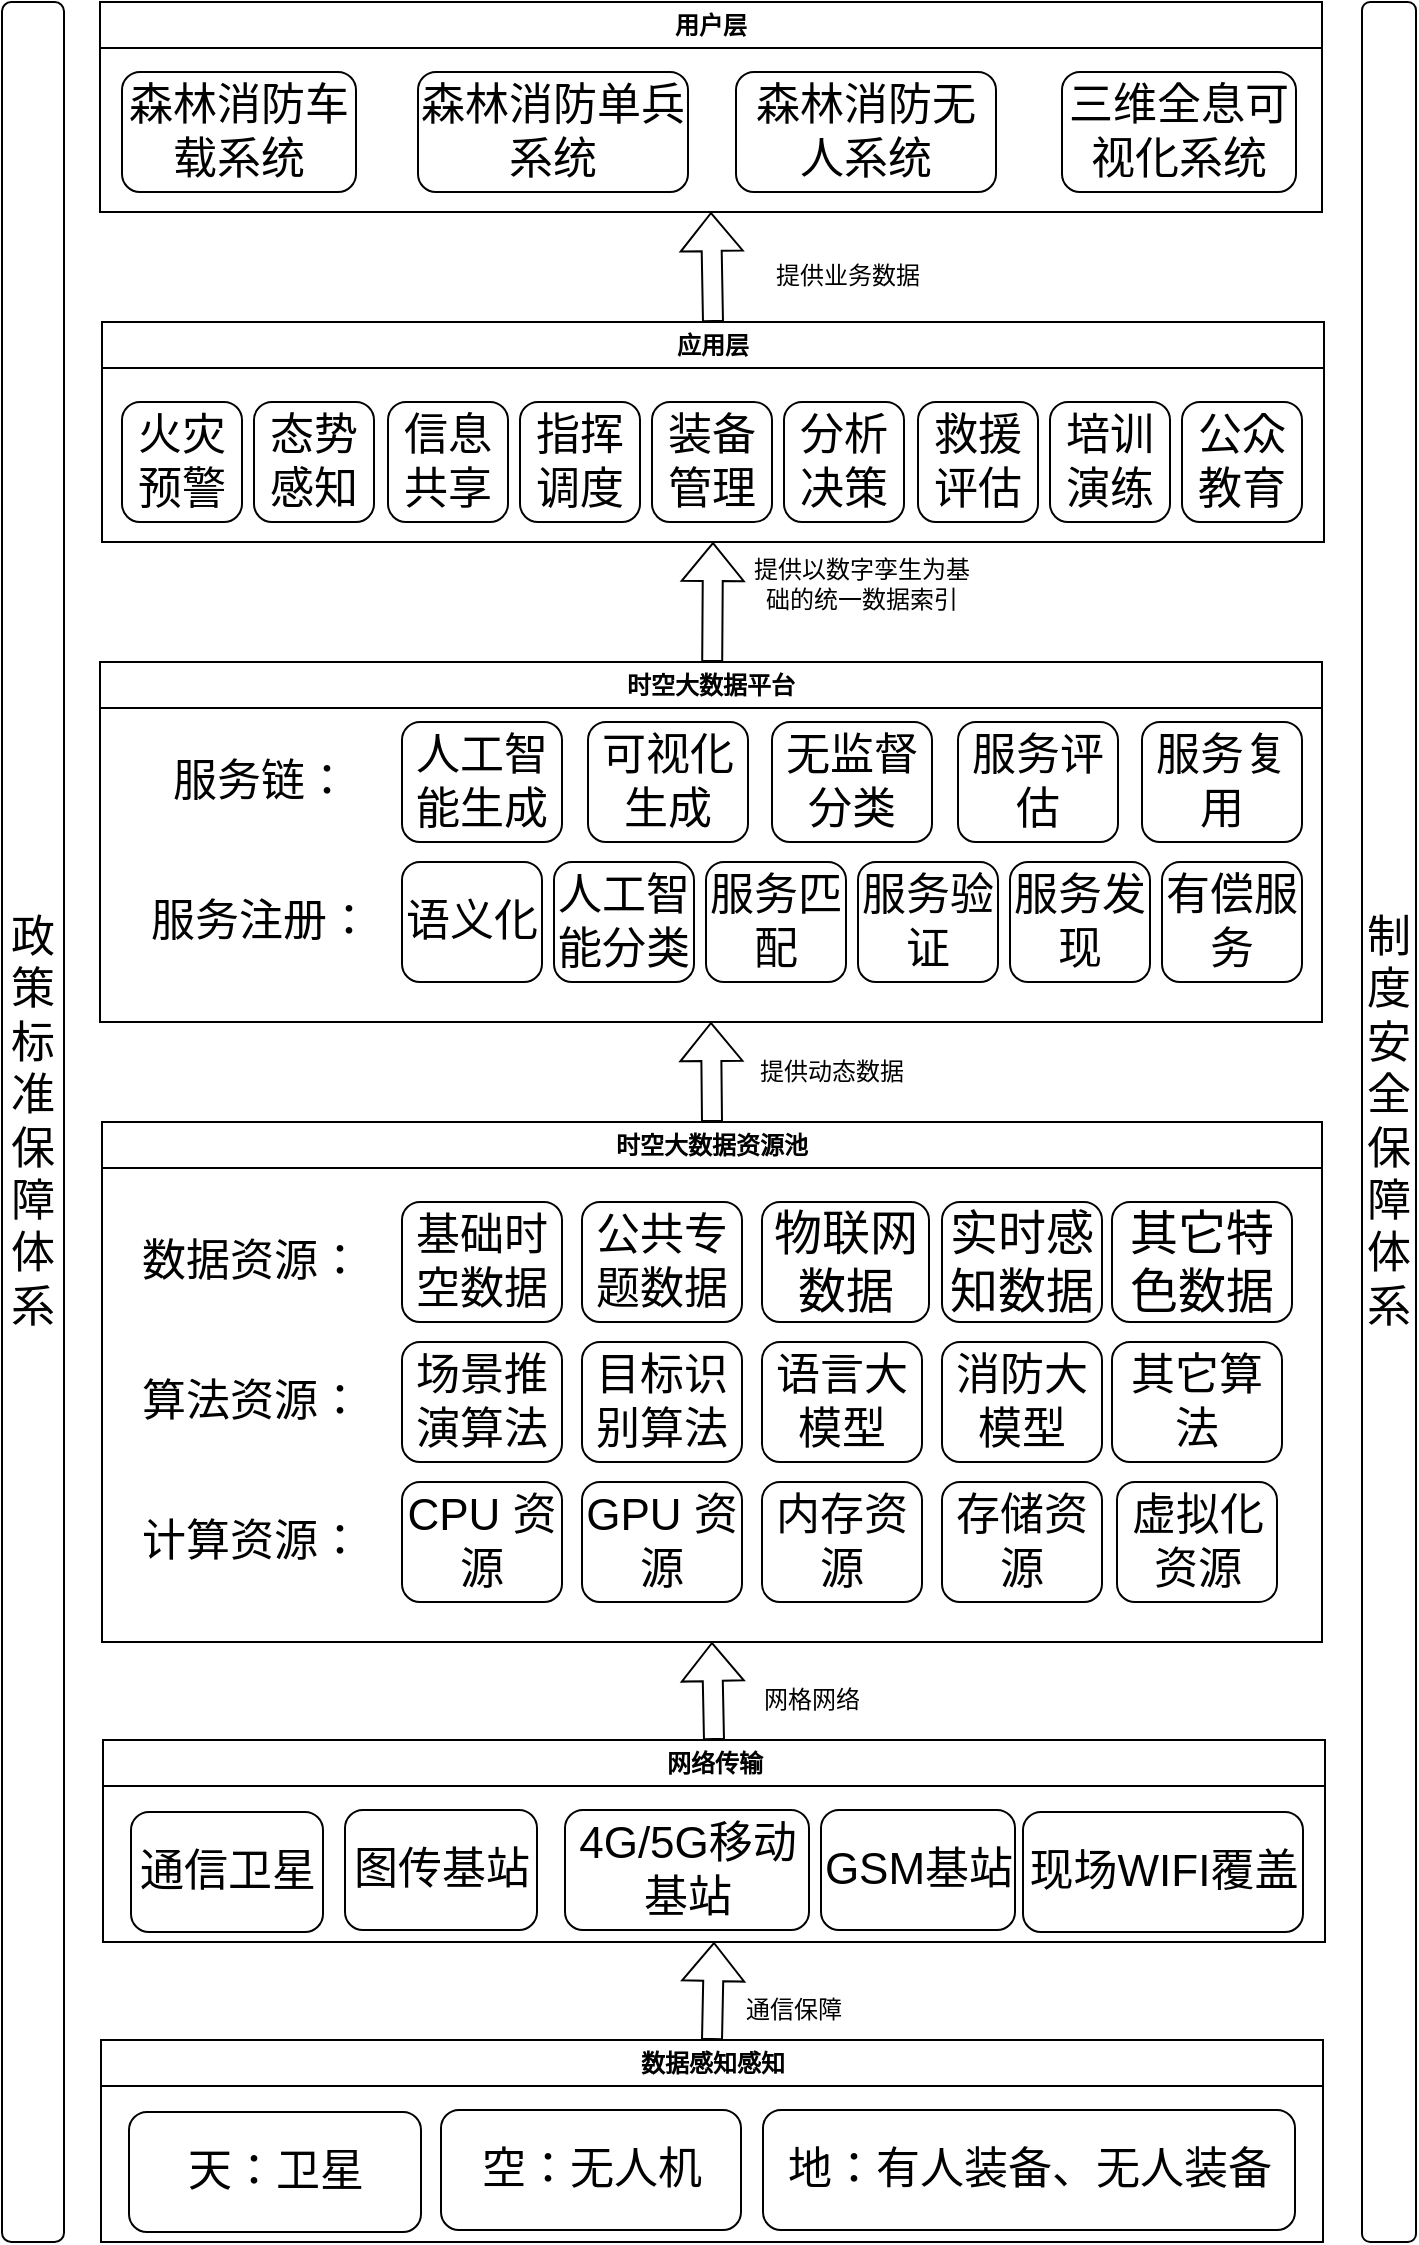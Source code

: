 <mxfile version="24.8.6">
  <diagram name="第 1 页" id="_T4felxnx_LwUqQVISCd">
    <mxGraphModel dx="736" dy="1300" grid="1" gridSize="10" guides="1" tooltips="1" connect="1" arrows="1" fold="1" page="1" pageScale="1" pageWidth="827" pageHeight="1169" math="0" shadow="0">
      <root>
        <mxCell id="0" />
        <mxCell id="1" parent="0" />
        <mxCell id="kPluAjkh61skHfV6UnEY-1" value="网络传输" style="swimlane;whiteSpace=wrap;html=1;" vertex="1" parent="1">
          <mxGeometry x="1764.5" y="889" width="611" height="101" as="geometry" />
        </mxCell>
        <mxCell id="kPluAjkh61skHfV6UnEY-2" value="&lt;font style=&quot;font-size: 22px;&quot;&gt;通信卫星&lt;/font&gt;" style="rounded=1;whiteSpace=wrap;html=1;" vertex="1" parent="kPluAjkh61skHfV6UnEY-1">
          <mxGeometry x="14" y="36" width="96" height="60" as="geometry" />
        </mxCell>
        <mxCell id="kPluAjkh61skHfV6UnEY-3" value="&lt;font style=&quot;font-size: 22px;&quot;&gt;图传基站&lt;/font&gt;" style="rounded=1;whiteSpace=wrap;html=1;" vertex="1" parent="kPluAjkh61skHfV6UnEY-1">
          <mxGeometry x="121" y="35" width="96" height="60" as="geometry" />
        </mxCell>
        <mxCell id="kPluAjkh61skHfV6UnEY-4" value="&lt;font style=&quot;font-size: 22px;&quot;&gt;4G/5G移动基站&lt;/font&gt;" style="rounded=1;whiteSpace=wrap;html=1;" vertex="1" parent="kPluAjkh61skHfV6UnEY-1">
          <mxGeometry x="231" y="35" width="122" height="60" as="geometry" />
        </mxCell>
        <mxCell id="kPluAjkh61skHfV6UnEY-5" value="&lt;font style=&quot;font-size: 22px;&quot;&gt;GSM基站&lt;/font&gt;" style="rounded=1;whiteSpace=wrap;html=1;" vertex="1" parent="kPluAjkh61skHfV6UnEY-1">
          <mxGeometry x="359" y="35" width="97" height="60" as="geometry" />
        </mxCell>
        <mxCell id="kPluAjkh61skHfV6UnEY-6" value="&lt;font style=&quot;font-size: 22px;&quot;&gt;现场WIFI覆盖&lt;/font&gt;" style="rounded=1;whiteSpace=wrap;html=1;" vertex="1" parent="kPluAjkh61skHfV6UnEY-1">
          <mxGeometry x="460" y="36" width="140" height="60" as="geometry" />
        </mxCell>
        <mxCell id="kPluAjkh61skHfV6UnEY-7" value="时空大数据平台" style="swimlane;whiteSpace=wrap;html=1;" vertex="1" parent="1">
          <mxGeometry x="1763" y="350" width="611" height="180" as="geometry" />
        </mxCell>
        <mxCell id="kPluAjkh61skHfV6UnEY-8" value="&lt;span style=&quot;font-size: 22px;&quot;&gt;服务链：&lt;/span&gt;" style="rounded=1;whiteSpace=wrap;html=1;imageAspect=1;noLabel=0;allowArrows=0;connectable=1;recursiveResize=1;expand=1;editable=1;movable=1;resizable=1;rotatable=1;deletable=1;locked=0;strokeWidth=0;strokeColor=none;" vertex="1" parent="kPluAjkh61skHfV6UnEY-7">
          <mxGeometry x="11" y="30" width="139" height="60" as="geometry" />
        </mxCell>
        <mxCell id="kPluAjkh61skHfV6UnEY-9" value="&lt;span style=&quot;font-size: 22px;&quot;&gt;服务注册：&lt;/span&gt;" style="rounded=1;whiteSpace=wrap;html=1;imageAspect=1;noLabel=0;allowArrows=0;connectable=1;recursiveResize=1;expand=1;editable=1;movable=1;resizable=1;rotatable=1;deletable=1;locked=0;strokeWidth=0;strokeColor=none;" vertex="1" parent="kPluAjkh61skHfV6UnEY-7">
          <mxGeometry x="11" y="100" width="139" height="60" as="geometry" />
        </mxCell>
        <mxCell id="kPluAjkh61skHfV6UnEY-10" value="&lt;span style=&quot;font-size: 22px;&quot;&gt;语义化&lt;/span&gt;" style="rounded=1;whiteSpace=wrap;html=1;" vertex="1" parent="kPluAjkh61skHfV6UnEY-7">
          <mxGeometry x="151" y="100" width="70" height="60" as="geometry" />
        </mxCell>
        <mxCell id="kPluAjkh61skHfV6UnEY-11" value="&lt;span style=&quot;font-size: 22px;&quot;&gt;人工智能分类&lt;/span&gt;" style="rounded=1;whiteSpace=wrap;html=1;" vertex="1" parent="kPluAjkh61skHfV6UnEY-7">
          <mxGeometry x="227" y="100" width="70" height="60" as="geometry" />
        </mxCell>
        <mxCell id="kPluAjkh61skHfV6UnEY-12" value="&lt;span style=&quot;font-size: 22px;&quot;&gt;服务验证&lt;/span&gt;" style="rounded=1;whiteSpace=wrap;html=1;" vertex="1" parent="kPluAjkh61skHfV6UnEY-7">
          <mxGeometry x="379" y="100" width="70" height="60" as="geometry" />
        </mxCell>
        <mxCell id="kPluAjkh61skHfV6UnEY-13" value="&lt;span style=&quot;font-size: 22px;&quot;&gt;服务发现&lt;/span&gt;" style="rounded=1;whiteSpace=wrap;html=1;" vertex="1" parent="kPluAjkh61skHfV6UnEY-7">
          <mxGeometry x="455" y="100" width="70" height="60" as="geometry" />
        </mxCell>
        <mxCell id="kPluAjkh61skHfV6UnEY-14" value="&lt;span style=&quot;font-size: 22px;&quot;&gt;服务评估&lt;/span&gt;" style="rounded=1;whiteSpace=wrap;html=1;" vertex="1" parent="kPluAjkh61skHfV6UnEY-7">
          <mxGeometry x="429" y="30" width="80" height="60" as="geometry" />
        </mxCell>
        <mxCell id="kPluAjkh61skHfV6UnEY-15" value="&lt;span style=&quot;font-size: 22px;&quot;&gt;有偿服务&lt;/span&gt;" style="rounded=1;whiteSpace=wrap;html=1;" vertex="1" parent="kPluAjkh61skHfV6UnEY-7">
          <mxGeometry x="531" y="100" width="70" height="60" as="geometry" />
        </mxCell>
        <mxCell id="kPluAjkh61skHfV6UnEY-16" value="&lt;span style=&quot;font-size: 22px;&quot;&gt;服务匹配&lt;/span&gt;" style="rounded=1;whiteSpace=wrap;html=1;" vertex="1" parent="kPluAjkh61skHfV6UnEY-7">
          <mxGeometry x="303" y="100" width="70" height="60" as="geometry" />
        </mxCell>
        <mxCell id="kPluAjkh61skHfV6UnEY-17" value="&lt;span style=&quot;font-size: 22px;&quot;&gt;人工智能生成&lt;/span&gt;" style="rounded=1;whiteSpace=wrap;html=1;" vertex="1" parent="kPluAjkh61skHfV6UnEY-7">
          <mxGeometry x="151" y="30" width="80" height="60" as="geometry" />
        </mxCell>
        <mxCell id="kPluAjkh61skHfV6UnEY-18" value="&lt;span style=&quot;font-size: 22px;&quot;&gt;服务复用&lt;/span&gt;" style="rounded=1;whiteSpace=wrap;html=1;" vertex="1" parent="kPluAjkh61skHfV6UnEY-7">
          <mxGeometry x="521" y="30" width="80" height="60" as="geometry" />
        </mxCell>
        <mxCell id="kPluAjkh61skHfV6UnEY-19" value="&lt;span style=&quot;font-size: 22px;&quot;&gt;无监督分类&lt;/span&gt;" style="rounded=1;whiteSpace=wrap;html=1;" vertex="1" parent="kPluAjkh61skHfV6UnEY-7">
          <mxGeometry x="336" y="30" width="80" height="60" as="geometry" />
        </mxCell>
        <mxCell id="kPluAjkh61skHfV6UnEY-20" value="&lt;span style=&quot;font-size: 22px;&quot;&gt;可视化生成&lt;/span&gt;" style="rounded=1;whiteSpace=wrap;html=1;" vertex="1" parent="kPluAjkh61skHfV6UnEY-7">
          <mxGeometry x="244" y="30" width="80" height="60" as="geometry" />
        </mxCell>
        <mxCell id="kPluAjkh61skHfV6UnEY-21" value="应用层" style="swimlane;whiteSpace=wrap;html=1;" vertex="1" parent="1">
          <mxGeometry x="1764" y="180" width="611" height="110" as="geometry" />
        </mxCell>
        <mxCell id="kPluAjkh61skHfV6UnEY-22" value="&lt;span style=&quot;font-size: 22px;&quot;&gt;火灾预警&lt;/span&gt;" style="rounded=1;whiteSpace=wrap;html=1;" vertex="1" parent="kPluAjkh61skHfV6UnEY-21">
          <mxGeometry x="10" y="40" width="60" height="60" as="geometry" />
        </mxCell>
        <mxCell id="kPluAjkh61skHfV6UnEY-23" value="&lt;span style=&quot;font-size: 22px;&quot;&gt;信息共享&lt;/span&gt;" style="rounded=1;whiteSpace=wrap;html=1;" vertex="1" parent="kPluAjkh61skHfV6UnEY-21">
          <mxGeometry x="143" y="40" width="60" height="60" as="geometry" />
        </mxCell>
        <mxCell id="kPluAjkh61skHfV6UnEY-24" value="&lt;span style=&quot;font-size: 22px;&quot;&gt;指挥调度&lt;/span&gt;" style="rounded=1;whiteSpace=wrap;html=1;" vertex="1" parent="kPluAjkh61skHfV6UnEY-21">
          <mxGeometry x="209" y="40" width="60" height="60" as="geometry" />
        </mxCell>
        <mxCell id="kPluAjkh61skHfV6UnEY-25" value="&lt;span style=&quot;font-size: 22px;&quot;&gt;装备管理&lt;/span&gt;" style="rounded=1;whiteSpace=wrap;html=1;" vertex="1" parent="kPluAjkh61skHfV6UnEY-21">
          <mxGeometry x="275" y="40" width="60" height="60" as="geometry" />
        </mxCell>
        <mxCell id="kPluAjkh61skHfV6UnEY-26" value="&lt;span style=&quot;font-size: 22px;&quot;&gt;培训演练&lt;/span&gt;" style="rounded=1;whiteSpace=wrap;html=1;" vertex="1" parent="kPluAjkh61skHfV6UnEY-21">
          <mxGeometry x="474" y="40" width="60" height="60" as="geometry" />
        </mxCell>
        <mxCell id="kPluAjkh61skHfV6UnEY-27" value="&lt;span style=&quot;font-size: 22px;&quot;&gt;公众教育&lt;/span&gt;" style="rounded=1;whiteSpace=wrap;html=1;" vertex="1" parent="kPluAjkh61skHfV6UnEY-21">
          <mxGeometry x="540" y="40" width="60" height="60" as="geometry" />
        </mxCell>
        <mxCell id="kPluAjkh61skHfV6UnEY-28" value="&lt;span style=&quot;font-size: 22px;&quot;&gt;分析决策&lt;/span&gt;" style="rounded=1;whiteSpace=wrap;html=1;" vertex="1" parent="kPluAjkh61skHfV6UnEY-21">
          <mxGeometry x="341" y="40" width="60" height="60" as="geometry" />
        </mxCell>
        <mxCell id="kPluAjkh61skHfV6UnEY-29" value="&lt;span style=&quot;font-size: 22px;&quot;&gt;救援评估&lt;/span&gt;" style="rounded=1;whiteSpace=wrap;html=1;" vertex="1" parent="kPluAjkh61skHfV6UnEY-21">
          <mxGeometry x="408" y="40" width="60" height="60" as="geometry" />
        </mxCell>
        <mxCell id="kPluAjkh61skHfV6UnEY-30" value="&lt;span style=&quot;font-size: 22px;&quot;&gt;态势感知&lt;/span&gt;" style="rounded=1;whiteSpace=wrap;html=1;" vertex="1" parent="kPluAjkh61skHfV6UnEY-21">
          <mxGeometry x="76" y="40" width="60" height="60" as="geometry" />
        </mxCell>
        <mxCell id="kPluAjkh61skHfV6UnEY-31" value="用户层" style="swimlane;whiteSpace=wrap;html=1;" vertex="1" parent="1">
          <mxGeometry x="1763" y="20" width="611" height="105" as="geometry" />
        </mxCell>
        <mxCell id="kPluAjkh61skHfV6UnEY-32" value="&lt;span style=&quot;font-size: 22px;&quot;&gt;森林消防车载系统&lt;/span&gt;" style="rounded=1;whiteSpace=wrap;html=1;" vertex="1" parent="kPluAjkh61skHfV6UnEY-31">
          <mxGeometry x="11" y="35" width="117" height="60" as="geometry" />
        </mxCell>
        <mxCell id="kPluAjkh61skHfV6UnEY-33" value="&lt;span style=&quot;font-size: 22px;&quot;&gt;森林消防单兵系统&lt;/span&gt;" style="rounded=1;whiteSpace=wrap;html=1;" vertex="1" parent="kPluAjkh61skHfV6UnEY-31">
          <mxGeometry x="159" y="35" width="135" height="60" as="geometry" />
        </mxCell>
        <mxCell id="kPluAjkh61skHfV6UnEY-34" value="&lt;span style=&quot;font-size: 22px;&quot;&gt;森林消防无人系统&lt;/span&gt;" style="rounded=1;whiteSpace=wrap;html=1;" vertex="1" parent="kPluAjkh61skHfV6UnEY-31">
          <mxGeometry x="318" y="35" width="130" height="60" as="geometry" />
        </mxCell>
        <mxCell id="kPluAjkh61skHfV6UnEY-35" value="&lt;span style=&quot;font-size: 22px;&quot;&gt;三维全息可视化系统&lt;/span&gt;" style="rounded=1;whiteSpace=wrap;html=1;" vertex="1" parent="kPluAjkh61skHfV6UnEY-31">
          <mxGeometry x="481" y="35" width="117" height="60" as="geometry" />
        </mxCell>
        <mxCell id="kPluAjkh61skHfV6UnEY-36" value="提供动态数据" style="text;html=1;strokeColor=none;fillColor=none;align=center;verticalAlign=middle;whiteSpace=wrap;rounded=0;" vertex="1" parent="1">
          <mxGeometry x="2084" y="540" width="90" height="30" as="geometry" />
        </mxCell>
        <mxCell id="kPluAjkh61skHfV6UnEY-37" value="" style="shape=flexArrow;endArrow=classic;html=1;rounded=0;entryX=0.5;entryY=1;entryDx=0;entryDy=0;" edge="1" parent="1" source="kPluAjkh61skHfV6UnEY-7" target="kPluAjkh61skHfV6UnEY-21">
          <mxGeometry width="50" height="50" relative="1" as="geometry">
            <mxPoint x="1977" y="327.5" as="sourcePoint" />
            <mxPoint x="1977" y="282.5" as="targetPoint" />
          </mxGeometry>
        </mxCell>
        <mxCell id="kPluAjkh61skHfV6UnEY-38" value="提供以数字孪生为基础的统一数据索引" style="text;html=1;strokeColor=none;fillColor=none;align=center;verticalAlign=middle;whiteSpace=wrap;rounded=0;" vertex="1" parent="1">
          <mxGeometry x="2084" y="296" width="120" height="30" as="geometry" />
        </mxCell>
        <mxCell id="kPluAjkh61skHfV6UnEY-39" value="" style="shape=flexArrow;endArrow=classic;html=1;rounded=0;exitX=0.5;exitY=0;exitDx=0;exitDy=0;entryX=0.5;entryY=1;entryDx=0;entryDy=0;" edge="1" parent="1" source="kPluAjkh61skHfV6UnEY-21" target="kPluAjkh61skHfV6UnEY-31">
          <mxGeometry width="50" height="50" relative="1" as="geometry">
            <mxPoint x="1977" y="162.5" as="sourcePoint" />
            <mxPoint x="2007" y="142.5" as="targetPoint" />
          </mxGeometry>
        </mxCell>
        <mxCell id="kPluAjkh61skHfV6UnEY-40" value="提供业务数据" style="text;html=1;strokeColor=none;fillColor=none;align=center;verticalAlign=middle;whiteSpace=wrap;rounded=0;" vertex="1" parent="1">
          <mxGeometry x="2097" y="142" width="80" height="30" as="geometry" />
        </mxCell>
        <mxCell id="kPluAjkh61skHfV6UnEY-41" value="&lt;span style=&quot;font-size: 22px;&quot;&gt;制度安全保障体系&lt;/span&gt;" style="rounded=1;whiteSpace=wrap;html=1;" vertex="1" parent="1">
          <mxGeometry x="2394" y="20" width="27" height="1120" as="geometry" />
        </mxCell>
        <mxCell id="kPluAjkh61skHfV6UnEY-42" value="&lt;font style=&quot;font-size: 22px;&quot;&gt;政策标准保障体系&lt;/font&gt;" style="rounded=1;whiteSpace=wrap;html=1;" vertex="1" parent="1">
          <mxGeometry x="1714" y="20" width="31" height="1120" as="geometry" />
        </mxCell>
        <mxCell id="kPluAjkh61skHfV6UnEY-43" value="数据感知感知" style="swimlane;whiteSpace=wrap;html=1;" vertex="1" parent="1">
          <mxGeometry x="1763.5" y="1039" width="611" height="101" as="geometry" />
        </mxCell>
        <mxCell id="kPluAjkh61skHfV6UnEY-44" value="&lt;span style=&quot;font-size: 22px;&quot;&gt;天：卫星&lt;/span&gt;" style="rounded=1;whiteSpace=wrap;html=1;" vertex="1" parent="kPluAjkh61skHfV6UnEY-43">
          <mxGeometry x="14" y="36" width="146" height="60" as="geometry" />
        </mxCell>
        <mxCell id="kPluAjkh61skHfV6UnEY-45" value="&lt;font style=&quot;font-size: 22px;&quot;&gt;空：无人机&lt;/font&gt;" style="rounded=1;whiteSpace=wrap;html=1;" vertex="1" parent="kPluAjkh61skHfV6UnEY-43">
          <mxGeometry x="170" y="35" width="150" height="60" as="geometry" />
        </mxCell>
        <mxCell id="kPluAjkh61skHfV6UnEY-46" value="&lt;font style=&quot;font-size: 22px;&quot;&gt;地：有人装备、无人装备&lt;/font&gt;" style="rounded=1;whiteSpace=wrap;html=1;" vertex="1" parent="kPluAjkh61skHfV6UnEY-43">
          <mxGeometry x="331" y="35" width="266" height="60" as="geometry" />
        </mxCell>
        <mxCell id="kPluAjkh61skHfV6UnEY-47" value="时空大数据资源池" style="swimlane;whiteSpace=wrap;html=1;" vertex="1" parent="1">
          <mxGeometry x="1764" y="580" width="610" height="260" as="geometry" />
        </mxCell>
        <mxCell id="kPluAjkh61skHfV6UnEY-48" value="&lt;span style=&quot;font-size: 22px;&quot;&gt;基础时空数据&lt;/span&gt;" style="rounded=1;whiteSpace=wrap;html=1;" vertex="1" parent="kPluAjkh61skHfV6UnEY-47">
          <mxGeometry x="150" y="40" width="80" height="60" as="geometry" />
        </mxCell>
        <mxCell id="kPluAjkh61skHfV6UnEY-49" value="&lt;span style=&quot;font-size: 22px;&quot;&gt;公共专题数据&lt;/span&gt;" style="rounded=1;whiteSpace=wrap;html=1;" vertex="1" parent="kPluAjkh61skHfV6UnEY-47">
          <mxGeometry x="240" y="40" width="80" height="60" as="geometry" />
        </mxCell>
        <mxCell id="kPluAjkh61skHfV6UnEY-50" value="&lt;span style=&quot;font-size: 24px;&quot;&gt;物联网数据&lt;/span&gt;" style="rounded=1;whiteSpace=wrap;html=1;" vertex="1" parent="kPluAjkh61skHfV6UnEY-47">
          <mxGeometry x="330" y="40" width="83.5" height="60" as="geometry" />
        </mxCell>
        <mxCell id="kPluAjkh61skHfV6UnEY-51" value="&lt;span style=&quot;font-size: 24px;&quot;&gt;实时感知数据&lt;/span&gt;" style="rounded=1;whiteSpace=wrap;html=1;" vertex="1" parent="kPluAjkh61skHfV6UnEY-47">
          <mxGeometry x="420" y="40" width="80" height="60" as="geometry" />
        </mxCell>
        <mxCell id="kPluAjkh61skHfV6UnEY-52" value="&lt;span style=&quot;font-size: 24px;&quot;&gt;其它特色数据&lt;/span&gt;" style="rounded=1;whiteSpace=wrap;html=1;" vertex="1" parent="kPluAjkh61skHfV6UnEY-47">
          <mxGeometry x="505" y="40" width="90" height="60" as="geometry" />
        </mxCell>
        <mxCell id="kPluAjkh61skHfV6UnEY-53" value="&lt;span style=&quot;font-size: 22px;&quot;&gt;场景推演算法&lt;/span&gt;" style="rounded=1;whiteSpace=wrap;html=1;" vertex="1" parent="kPluAjkh61skHfV6UnEY-47">
          <mxGeometry x="150" y="110" width="80" height="60" as="geometry" />
        </mxCell>
        <mxCell id="kPluAjkh61skHfV6UnEY-54" value="&lt;span style=&quot;font-size: 22px;&quot;&gt;目标识别算法&lt;/span&gt;" style="rounded=1;whiteSpace=wrap;html=1;" vertex="1" parent="kPluAjkh61skHfV6UnEY-47">
          <mxGeometry x="240" y="110" width="80" height="60" as="geometry" />
        </mxCell>
        <mxCell id="kPluAjkh61skHfV6UnEY-55" value="&lt;span style=&quot;font-size: 22px;&quot;&gt;语言大模型&lt;/span&gt;" style="rounded=1;whiteSpace=wrap;html=1;" vertex="1" parent="kPluAjkh61skHfV6UnEY-47">
          <mxGeometry x="330" y="110" width="80" height="60" as="geometry" />
        </mxCell>
        <mxCell id="kPluAjkh61skHfV6UnEY-56" value="&lt;span style=&quot;font-size: 22px;&quot;&gt;消防大模型&lt;/span&gt;" style="rounded=1;whiteSpace=wrap;html=1;" vertex="1" parent="kPluAjkh61skHfV6UnEY-47">
          <mxGeometry x="420" y="110" width="80" height="60" as="geometry" />
        </mxCell>
        <mxCell id="kPluAjkh61skHfV6UnEY-57" value="&lt;span style=&quot;font-size: 22px;&quot;&gt;其它算法&lt;/span&gt;" style="rounded=1;whiteSpace=wrap;html=1;" vertex="1" parent="kPluAjkh61skHfV6UnEY-47">
          <mxGeometry x="505" y="110" width="85" height="60" as="geometry" />
        </mxCell>
        <mxCell id="kPluAjkh61skHfV6UnEY-58" value="&lt;span style=&quot;font-size: 22px;&quot;&gt;CPU 资源&lt;/span&gt;" style="rounded=1;whiteSpace=wrap;html=1;" vertex="1" parent="kPluAjkh61skHfV6UnEY-47">
          <mxGeometry x="150" y="180" width="80" height="60" as="geometry" />
        </mxCell>
        <mxCell id="kPluAjkh61skHfV6UnEY-59" value="&lt;span style=&quot;font-size: 22px;&quot;&gt;数据资源：&lt;/span&gt;" style="rounded=1;whiteSpace=wrap;html=1;imageAspect=1;noLabel=0;allowArrows=0;connectable=1;recursiveResize=1;expand=1;editable=1;movable=1;resizable=1;rotatable=1;deletable=1;locked=0;strokeWidth=0;strokeColor=none;" vertex="1" parent="kPluAjkh61skHfV6UnEY-47">
          <mxGeometry x="10" y="40" width="130" height="60" as="geometry" />
        </mxCell>
        <mxCell id="kPluAjkh61skHfV6UnEY-60" value="&lt;span style=&quot;font-size: 22px;&quot;&gt;算法资源：&lt;/span&gt;" style="rounded=1;whiteSpace=wrap;html=1;imageAspect=1;noLabel=0;allowArrows=0;connectable=1;recursiveResize=1;expand=1;editable=1;movable=1;resizable=1;rotatable=1;deletable=1;locked=0;strokeWidth=0;strokeColor=none;" vertex="1" parent="kPluAjkh61skHfV6UnEY-47">
          <mxGeometry x="10" y="110" width="130" height="60" as="geometry" />
        </mxCell>
        <mxCell id="kPluAjkh61skHfV6UnEY-61" value="&lt;span style=&quot;font-size: 22px;&quot;&gt;计算资源：&lt;/span&gt;" style="rounded=1;whiteSpace=wrap;html=1;imageAspect=1;noLabel=0;allowArrows=0;connectable=1;recursiveResize=1;expand=1;editable=1;movable=1;resizable=1;rotatable=1;deletable=1;locked=0;strokeWidth=0;strokeColor=none;" vertex="1" parent="kPluAjkh61skHfV6UnEY-47">
          <mxGeometry x="10" y="180" width="130" height="60" as="geometry" />
        </mxCell>
        <mxCell id="kPluAjkh61skHfV6UnEY-62" value="&lt;span style=&quot;font-size: 22px;&quot;&gt;GPU 资源&lt;/span&gt;" style="rounded=1;whiteSpace=wrap;html=1;" vertex="1" parent="kPluAjkh61skHfV6UnEY-47">
          <mxGeometry x="240" y="180" width="80" height="60" as="geometry" />
        </mxCell>
        <mxCell id="kPluAjkh61skHfV6UnEY-63" value="&lt;span style=&quot;font-size: 22px;&quot;&gt;内存资源&lt;/span&gt;" style="rounded=1;whiteSpace=wrap;html=1;" vertex="1" parent="kPluAjkh61skHfV6UnEY-47">
          <mxGeometry x="330" y="180" width="80" height="60" as="geometry" />
        </mxCell>
        <mxCell id="kPluAjkh61skHfV6UnEY-64" value="&lt;span style=&quot;font-size: 22px;&quot;&gt;存储资源&lt;/span&gt;" style="rounded=1;whiteSpace=wrap;html=1;" vertex="1" parent="kPluAjkh61skHfV6UnEY-47">
          <mxGeometry x="420" y="180" width="80" height="60" as="geometry" />
        </mxCell>
        <mxCell id="kPluAjkh61skHfV6UnEY-65" value="&lt;span style=&quot;font-size: 22px;&quot;&gt;虚拟化资源&lt;/span&gt;" style="rounded=1;whiteSpace=wrap;html=1;" vertex="1" parent="kPluAjkh61skHfV6UnEY-47">
          <mxGeometry x="507.5" y="180" width="80" height="60" as="geometry" />
        </mxCell>
        <mxCell id="kPluAjkh61skHfV6UnEY-66" value="" style="shape=flexArrow;endArrow=classic;html=1;rounded=0;entryX=0.5;entryY=1;entryDx=0;entryDy=0;exitX=0.5;exitY=0;exitDx=0;exitDy=0;" edge="1" parent="1" source="kPluAjkh61skHfV6UnEY-47" target="kPluAjkh61skHfV6UnEY-7">
          <mxGeometry width="50" height="50" relative="1" as="geometry">
            <mxPoint x="2434" y="644" as="sourcePoint" />
            <mxPoint x="2434" y="560" as="targetPoint" />
          </mxGeometry>
        </mxCell>
        <mxCell id="kPluAjkh61skHfV6UnEY-67" value="" style="shape=flexArrow;endArrow=classic;html=1;rounded=0;entryX=0.5;entryY=1;entryDx=0;entryDy=0;exitX=0.5;exitY=0;exitDx=0;exitDy=0;" edge="1" parent="1" source="kPluAjkh61skHfV6UnEY-1" target="kPluAjkh61skHfV6UnEY-47">
          <mxGeometry width="50" height="50" relative="1" as="geometry">
            <mxPoint x="2070" y="900" as="sourcePoint" />
            <mxPoint x="2069" y="850" as="targetPoint" />
          </mxGeometry>
        </mxCell>
        <mxCell id="kPluAjkh61skHfV6UnEY-68" value="网格网络" style="text;html=1;strokeColor=none;fillColor=none;align=center;verticalAlign=middle;whiteSpace=wrap;rounded=0;" vertex="1" parent="1">
          <mxGeometry x="2074" y="853.5" width="90" height="30" as="geometry" />
        </mxCell>
        <mxCell id="kPluAjkh61skHfV6UnEY-69" value="" style="shape=flexArrow;endArrow=classic;html=1;rounded=0;entryX=0.5;entryY=1;entryDx=0;entryDy=0;exitX=0.5;exitY=0;exitDx=0;exitDy=0;" edge="1" parent="1" source="kPluAjkh61skHfV6UnEY-43" target="kPluAjkh61skHfV6UnEY-1">
          <mxGeometry width="50" height="50" relative="1" as="geometry">
            <mxPoint x="2129.5" y="1065" as="sourcePoint" />
            <mxPoint x="2128.5" y="1005" as="targetPoint" />
          </mxGeometry>
        </mxCell>
        <mxCell id="kPluAjkh61skHfV6UnEY-70" value="通信保障" style="text;html=1;strokeColor=none;fillColor=none;align=center;verticalAlign=middle;whiteSpace=wrap;rounded=0;" vertex="1" parent="1">
          <mxGeometry x="2064.5" y="1009" width="90" height="30" as="geometry" />
        </mxCell>
      </root>
    </mxGraphModel>
  </diagram>
</mxfile>
